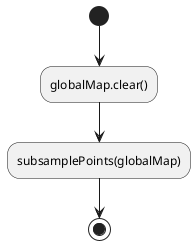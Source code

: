 @startuml

/'
    create point cloud global map
'/

(*) --> "globalMap.clear()"
--> "subsamplePoints(globalMap)"
--> (*)

@enduml
